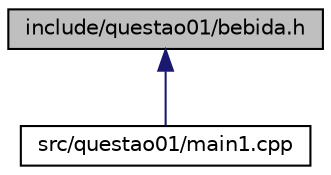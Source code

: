 digraph "include/questao01/bebida.h"
{
  edge [fontname="Helvetica",fontsize="10",labelfontname="Helvetica",labelfontsize="10"];
  node [fontname="Helvetica",fontsize="10",shape=record];
  Node1 [label="include/questao01/bebida.h",height=0.2,width=0.4,color="black", fillcolor="grey75", style="filled", fontcolor="black"];
  Node1 -> Node2 [dir="back",color="midnightblue",fontsize="10",style="solid",fontname="Helvetica"];
  Node2 [label="src/questao01/main1.cpp",height=0.2,width=0.4,color="black", fillcolor="white", style="filled",URL="$main1_8cpp.html",tooltip="Programa com uma classe Produto e suas classes herdadas: Fruta, Bebida e Roupa. "];
}
